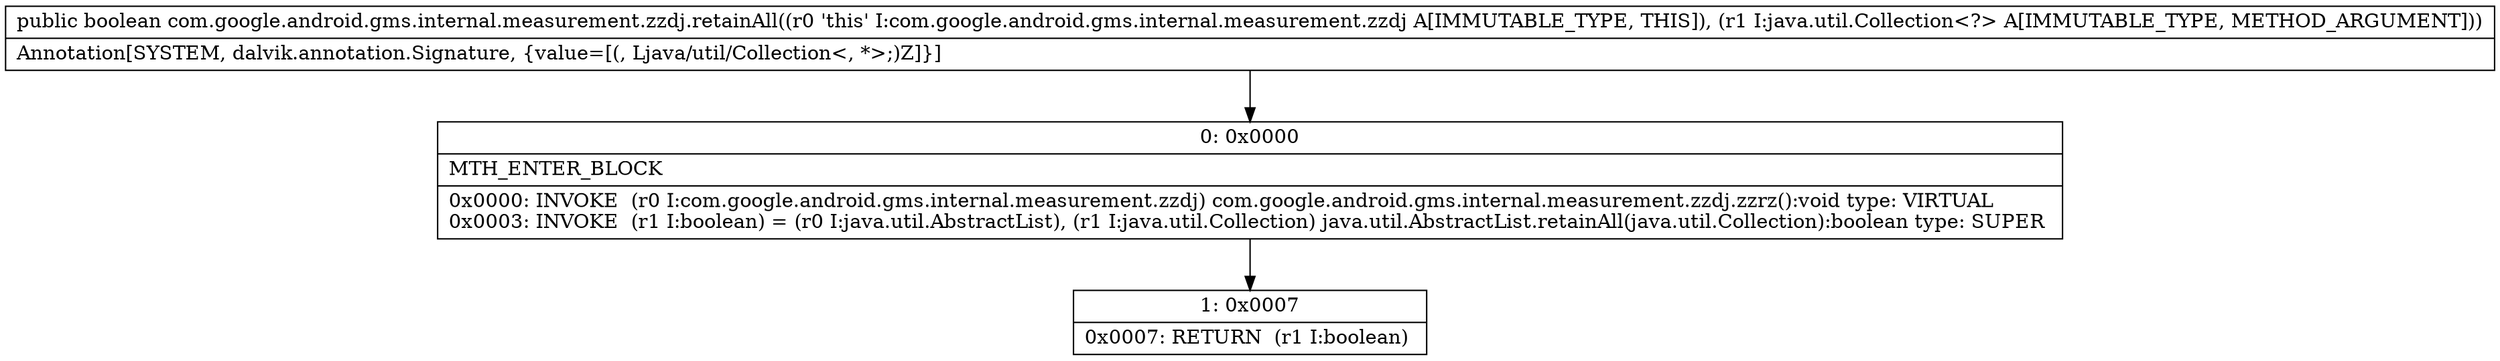 digraph "CFG forcom.google.android.gms.internal.measurement.zzdj.retainAll(Ljava\/util\/Collection;)Z" {
Node_0 [shape=record,label="{0\:\ 0x0000|MTH_ENTER_BLOCK\l|0x0000: INVOKE  (r0 I:com.google.android.gms.internal.measurement.zzdj) com.google.android.gms.internal.measurement.zzdj.zzrz():void type: VIRTUAL \l0x0003: INVOKE  (r1 I:boolean) = (r0 I:java.util.AbstractList), (r1 I:java.util.Collection) java.util.AbstractList.retainAll(java.util.Collection):boolean type: SUPER \l}"];
Node_1 [shape=record,label="{1\:\ 0x0007|0x0007: RETURN  (r1 I:boolean) \l}"];
MethodNode[shape=record,label="{public boolean com.google.android.gms.internal.measurement.zzdj.retainAll((r0 'this' I:com.google.android.gms.internal.measurement.zzdj A[IMMUTABLE_TYPE, THIS]), (r1 I:java.util.Collection\<?\> A[IMMUTABLE_TYPE, METHOD_ARGUMENT]))  | Annotation[SYSTEM, dalvik.annotation.Signature, \{value=[(, Ljava\/util\/Collection\<, *\>;)Z]\}]\l}"];
MethodNode -> Node_0;
Node_0 -> Node_1;
}

